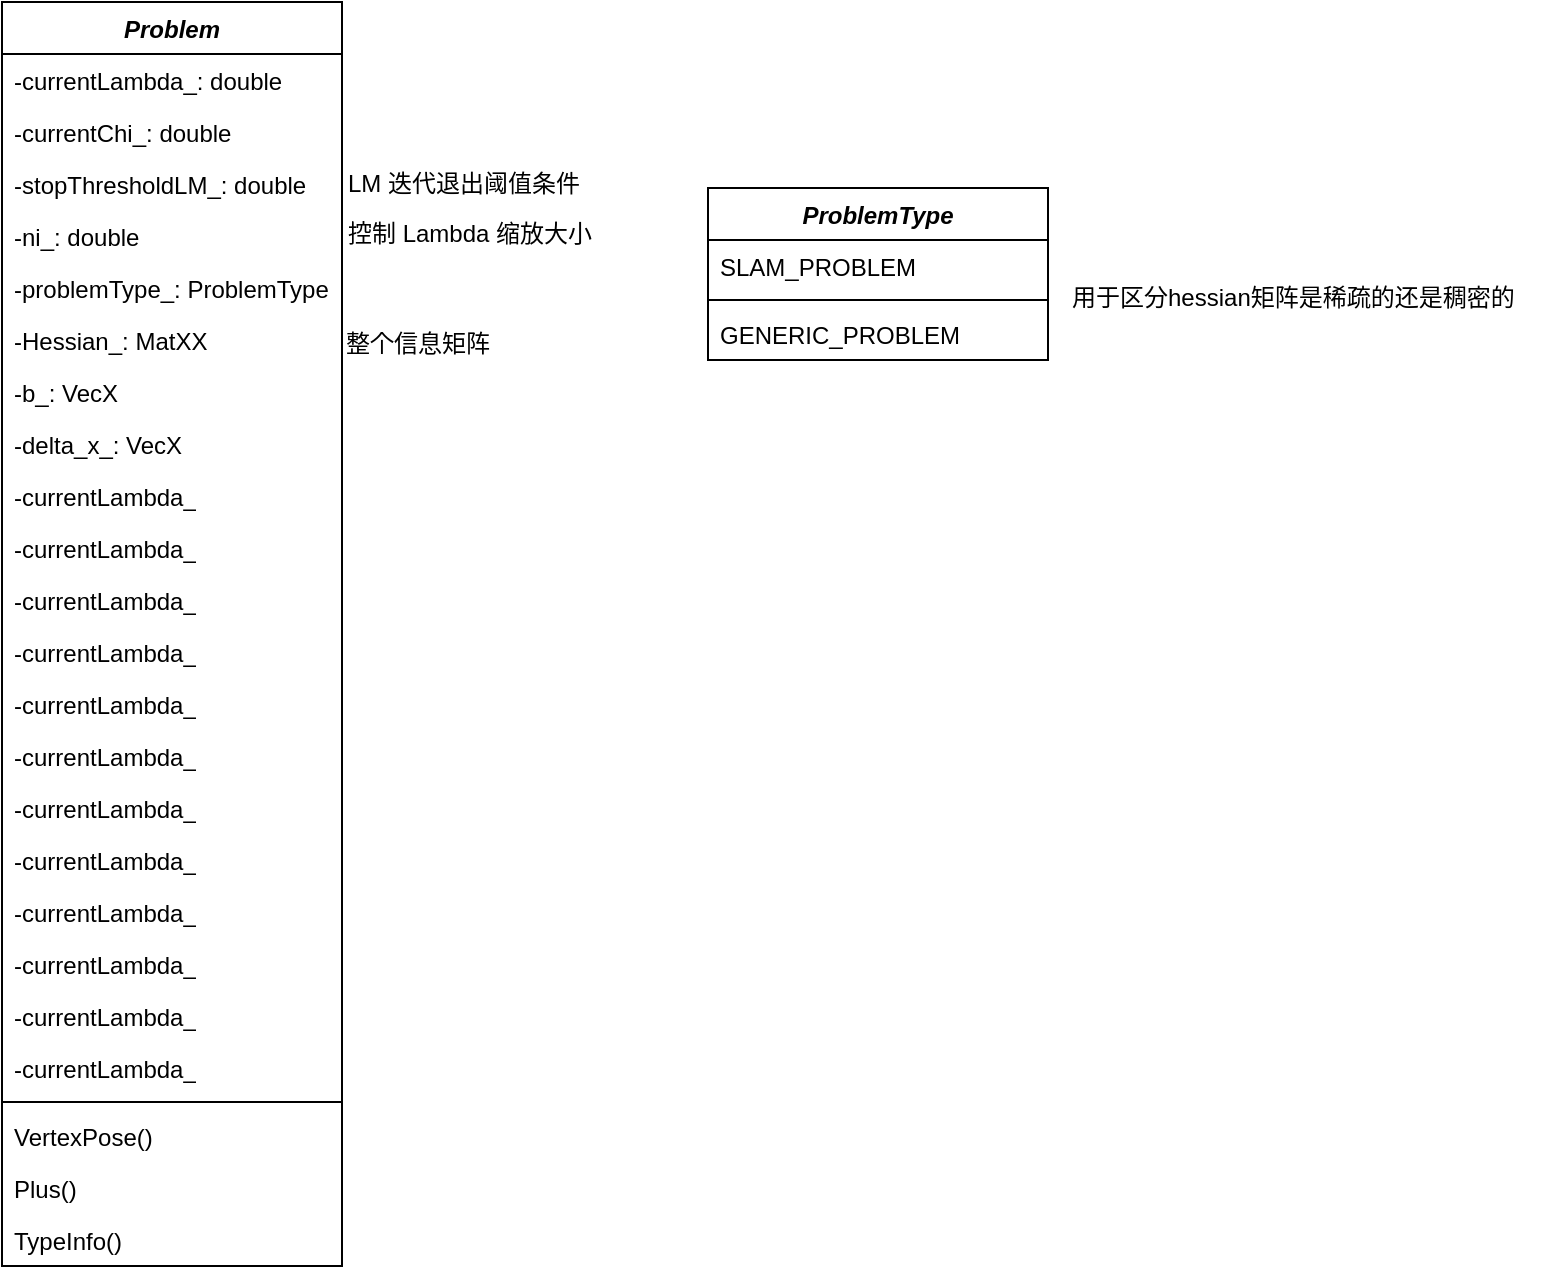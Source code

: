 <mxfile version="24.4.0" type="github">
  <diagram name="第 1 页" id="Om_0ez-Mg7cLswbmVXPj">
    <mxGraphModel dx="161" dy="374" grid="1" gridSize="1" guides="1" tooltips="1" connect="1" arrows="1" fold="1" page="1" pageScale="1" pageWidth="827" pageHeight="1169" math="0" shadow="0">
      <root>
        <mxCell id="0" />
        <mxCell id="1" parent="0" />
        <mxCell id="05y2BKctw2ABKMbbaYBs-1" value="&lt;i&gt;Problem&lt;/i&gt;" style="swimlane;fontStyle=1;align=center;verticalAlign=top;childLayout=stackLayout;horizontal=1;startSize=26;horizontalStack=0;resizeParent=1;resizeParentMax=0;resizeLast=0;collapsible=1;marginBottom=0;whiteSpace=wrap;html=1;" vertex="1" parent="1">
          <mxGeometry x="840" y="30" width="170" height="632" as="geometry" />
        </mxCell>
        <mxCell id="05y2BKctw2ABKMbbaYBs-2" value="-currentLambda_:&amp;nbsp;double" style="text;strokeColor=none;fillColor=none;align=left;verticalAlign=top;spacingLeft=4;spacingRight=4;overflow=hidden;rotatable=0;points=[[0,0.5],[1,0.5]];portConstraint=eastwest;whiteSpace=wrap;html=1;" vertex="1" parent="05y2BKctw2ABKMbbaYBs-1">
          <mxGeometry y="26" width="170" height="26" as="geometry" />
        </mxCell>
        <mxCell id="05y2BKctw2ABKMbbaYBs-11" value="-currentChi_:&amp;nbsp;double" style="text;strokeColor=none;fillColor=none;align=left;verticalAlign=top;spacingLeft=4;spacingRight=4;overflow=hidden;rotatable=0;points=[[0,0.5],[1,0.5]];portConstraint=eastwest;whiteSpace=wrap;html=1;" vertex="1" parent="05y2BKctw2ABKMbbaYBs-1">
          <mxGeometry y="52" width="170" height="26" as="geometry" />
        </mxCell>
        <mxCell id="05y2BKctw2ABKMbbaYBs-14" value="-stopThresholdLM_:&amp;nbsp;double" style="text;strokeColor=none;fillColor=none;align=left;verticalAlign=top;spacingLeft=4;spacingRight=4;overflow=hidden;rotatable=0;points=[[0,0.5],[1,0.5]];portConstraint=eastwest;whiteSpace=wrap;html=1;" vertex="1" parent="05y2BKctw2ABKMbbaYBs-1">
          <mxGeometry y="78" width="170" height="26" as="geometry" />
        </mxCell>
        <mxCell id="05y2BKctw2ABKMbbaYBs-16" value="-ni_:&amp;nbsp;double" style="text;strokeColor=none;fillColor=none;align=left;verticalAlign=top;spacingLeft=4;spacingRight=4;overflow=hidden;rotatable=0;points=[[0,0.5],[1,0.5]];portConstraint=eastwest;whiteSpace=wrap;html=1;" vertex="1" parent="05y2BKctw2ABKMbbaYBs-1">
          <mxGeometry y="104" width="170" height="26" as="geometry" />
        </mxCell>
        <mxCell id="05y2BKctw2ABKMbbaYBs-18" value="-problemType_:&amp;nbsp;ProblemType" style="text;strokeColor=none;fillColor=none;align=left;verticalAlign=top;spacingLeft=4;spacingRight=4;overflow=hidden;rotatable=0;points=[[0,0.5],[1,0.5]];portConstraint=eastwest;whiteSpace=wrap;html=1;" vertex="1" parent="05y2BKctw2ABKMbbaYBs-1">
          <mxGeometry y="130" width="170" height="26" as="geometry" />
        </mxCell>
        <mxCell id="05y2BKctw2ABKMbbaYBs-21" value="-Hessian_: MatXX" style="text;strokeColor=none;fillColor=none;align=left;verticalAlign=top;spacingLeft=4;spacingRight=4;overflow=hidden;rotatable=0;points=[[0,0.5],[1,0.5]];portConstraint=eastwest;whiteSpace=wrap;html=1;" vertex="1" parent="05y2BKctw2ABKMbbaYBs-1">
          <mxGeometry y="156" width="170" height="26" as="geometry" />
        </mxCell>
        <mxCell id="05y2BKctw2ABKMbbaYBs-22" value="-b_:&amp;nbsp;VecX" style="text;strokeColor=none;fillColor=none;align=left;verticalAlign=top;spacingLeft=4;spacingRight=4;overflow=hidden;rotatable=0;points=[[0,0.5],[1,0.5]];portConstraint=eastwest;whiteSpace=wrap;html=1;" vertex="1" parent="05y2BKctw2ABKMbbaYBs-1">
          <mxGeometry y="182" width="170" height="26" as="geometry" />
        </mxCell>
        <mxCell id="05y2BKctw2ABKMbbaYBs-23" value="-delta_x_:&amp;nbsp;VecX" style="text;strokeColor=none;fillColor=none;align=left;verticalAlign=top;spacingLeft=4;spacingRight=4;overflow=hidden;rotatable=0;points=[[0,0.5],[1,0.5]];portConstraint=eastwest;whiteSpace=wrap;html=1;" vertex="1" parent="05y2BKctw2ABKMbbaYBs-1">
          <mxGeometry y="208" width="170" height="26" as="geometry" />
        </mxCell>
        <mxCell id="05y2BKctw2ABKMbbaYBs-26" value="-currentLambda_" style="text;strokeColor=none;fillColor=none;align=left;verticalAlign=top;spacingLeft=4;spacingRight=4;overflow=hidden;rotatable=0;points=[[0,0.5],[1,0.5]];portConstraint=eastwest;whiteSpace=wrap;html=1;" vertex="1" parent="05y2BKctw2ABKMbbaYBs-1">
          <mxGeometry y="234" width="170" height="26" as="geometry" />
        </mxCell>
        <mxCell id="05y2BKctw2ABKMbbaYBs-28" value="-currentLambda_" style="text;strokeColor=none;fillColor=none;align=left;verticalAlign=top;spacingLeft=4;spacingRight=4;overflow=hidden;rotatable=0;points=[[0,0.5],[1,0.5]];portConstraint=eastwest;whiteSpace=wrap;html=1;" vertex="1" parent="05y2BKctw2ABKMbbaYBs-1">
          <mxGeometry y="260" width="170" height="26" as="geometry" />
        </mxCell>
        <mxCell id="05y2BKctw2ABKMbbaYBs-27" value="-currentLambda_" style="text;strokeColor=none;fillColor=none;align=left;verticalAlign=top;spacingLeft=4;spacingRight=4;overflow=hidden;rotatable=0;points=[[0,0.5],[1,0.5]];portConstraint=eastwest;whiteSpace=wrap;html=1;" vertex="1" parent="05y2BKctw2ABKMbbaYBs-1">
          <mxGeometry y="286" width="170" height="26" as="geometry" />
        </mxCell>
        <mxCell id="05y2BKctw2ABKMbbaYBs-25" value="-currentLambda_" style="text;strokeColor=none;fillColor=none;align=left;verticalAlign=top;spacingLeft=4;spacingRight=4;overflow=hidden;rotatable=0;points=[[0,0.5],[1,0.5]];portConstraint=eastwest;whiteSpace=wrap;html=1;" vertex="1" parent="05y2BKctw2ABKMbbaYBs-1">
          <mxGeometry y="312" width="170" height="26" as="geometry" />
        </mxCell>
        <mxCell id="05y2BKctw2ABKMbbaYBs-24" value="-currentLambda_" style="text;strokeColor=none;fillColor=none;align=left;verticalAlign=top;spacingLeft=4;spacingRight=4;overflow=hidden;rotatable=0;points=[[0,0.5],[1,0.5]];portConstraint=eastwest;whiteSpace=wrap;html=1;" vertex="1" parent="05y2BKctw2ABKMbbaYBs-1">
          <mxGeometry y="338" width="170" height="26" as="geometry" />
        </mxCell>
        <mxCell id="05y2BKctw2ABKMbbaYBs-19" value="-currentLambda_" style="text;strokeColor=none;fillColor=none;align=left;verticalAlign=top;spacingLeft=4;spacingRight=4;overflow=hidden;rotatable=0;points=[[0,0.5],[1,0.5]];portConstraint=eastwest;whiteSpace=wrap;html=1;" vertex="1" parent="05y2BKctw2ABKMbbaYBs-1">
          <mxGeometry y="364" width="170" height="26" as="geometry" />
        </mxCell>
        <mxCell id="05y2BKctw2ABKMbbaYBs-20" value="-currentLambda_" style="text;strokeColor=none;fillColor=none;align=left;verticalAlign=top;spacingLeft=4;spacingRight=4;overflow=hidden;rotatable=0;points=[[0,0.5],[1,0.5]];portConstraint=eastwest;whiteSpace=wrap;html=1;" vertex="1" parent="05y2BKctw2ABKMbbaYBs-1">
          <mxGeometry y="390" width="170" height="26" as="geometry" />
        </mxCell>
        <mxCell id="05y2BKctw2ABKMbbaYBs-17" value="-currentLambda_" style="text;strokeColor=none;fillColor=none;align=left;verticalAlign=top;spacingLeft=4;spacingRight=4;overflow=hidden;rotatable=0;points=[[0,0.5],[1,0.5]];portConstraint=eastwest;whiteSpace=wrap;html=1;" vertex="1" parent="05y2BKctw2ABKMbbaYBs-1">
          <mxGeometry y="416" width="170" height="26" as="geometry" />
        </mxCell>
        <mxCell id="05y2BKctw2ABKMbbaYBs-15" value="-currentLambda_" style="text;strokeColor=none;fillColor=none;align=left;verticalAlign=top;spacingLeft=4;spacingRight=4;overflow=hidden;rotatable=0;points=[[0,0.5],[1,0.5]];portConstraint=eastwest;whiteSpace=wrap;html=1;" vertex="1" parent="05y2BKctw2ABKMbbaYBs-1">
          <mxGeometry y="442" width="170" height="26" as="geometry" />
        </mxCell>
        <mxCell id="05y2BKctw2ABKMbbaYBs-13" value="-currentLambda_" style="text;strokeColor=none;fillColor=none;align=left;verticalAlign=top;spacingLeft=4;spacingRight=4;overflow=hidden;rotatable=0;points=[[0,0.5],[1,0.5]];portConstraint=eastwest;whiteSpace=wrap;html=1;" vertex="1" parent="05y2BKctw2ABKMbbaYBs-1">
          <mxGeometry y="468" width="170" height="26" as="geometry" />
        </mxCell>
        <mxCell id="05y2BKctw2ABKMbbaYBs-12" value="-currentLambda_" style="text;strokeColor=none;fillColor=none;align=left;verticalAlign=top;spacingLeft=4;spacingRight=4;overflow=hidden;rotatable=0;points=[[0,0.5],[1,0.5]];portConstraint=eastwest;whiteSpace=wrap;html=1;" vertex="1" parent="05y2BKctw2ABKMbbaYBs-1">
          <mxGeometry y="494" width="170" height="26" as="geometry" />
        </mxCell>
        <mxCell id="05y2BKctw2ABKMbbaYBs-10" value="-currentLambda_" style="text;strokeColor=none;fillColor=none;align=left;verticalAlign=top;spacingLeft=4;spacingRight=4;overflow=hidden;rotatable=0;points=[[0,0.5],[1,0.5]];portConstraint=eastwest;whiteSpace=wrap;html=1;" vertex="1" parent="05y2BKctw2ABKMbbaYBs-1">
          <mxGeometry y="520" width="170" height="26" as="geometry" />
        </mxCell>
        <mxCell id="05y2BKctw2ABKMbbaYBs-3" value="" style="line;strokeWidth=1;fillColor=none;align=left;verticalAlign=middle;spacingTop=-1;spacingLeft=3;spacingRight=3;rotatable=0;labelPosition=right;points=[];portConstraint=eastwest;strokeColor=inherit;" vertex="1" parent="05y2BKctw2ABKMbbaYBs-1">
          <mxGeometry y="546" width="170" height="8" as="geometry" />
        </mxCell>
        <mxCell id="05y2BKctw2ABKMbbaYBs-4" value="VertexPose()" style="text;strokeColor=none;fillColor=none;align=left;verticalAlign=top;spacingLeft=4;spacingRight=4;overflow=hidden;rotatable=0;points=[[0,0.5],[1,0.5]];portConstraint=eastwest;whiteSpace=wrap;html=1;" vertex="1" parent="05y2BKctw2ABKMbbaYBs-1">
          <mxGeometry y="554" width="170" height="26" as="geometry" />
        </mxCell>
        <mxCell id="05y2BKctw2ABKMbbaYBs-5" value="Plus()" style="text;strokeColor=none;fillColor=none;align=left;verticalAlign=top;spacingLeft=4;spacingRight=4;overflow=hidden;rotatable=0;points=[[0,0.5],[1,0.5]];portConstraint=eastwest;whiteSpace=wrap;html=1;" vertex="1" parent="05y2BKctw2ABKMbbaYBs-1">
          <mxGeometry y="580" width="170" height="26" as="geometry" />
        </mxCell>
        <mxCell id="05y2BKctw2ABKMbbaYBs-6" value="TypeInfo()" style="text;strokeColor=none;fillColor=none;align=left;verticalAlign=top;spacingLeft=4;spacingRight=4;overflow=hidden;rotatable=0;points=[[0,0.5],[1,0.5]];portConstraint=eastwest;whiteSpace=wrap;html=1;" vertex="1" parent="05y2BKctw2ABKMbbaYBs-1">
          <mxGeometry y="606" width="170" height="26" as="geometry" />
        </mxCell>
        <mxCell id="05y2BKctw2ABKMbbaYBs-29" value="&lt;i&gt;ProblemType&lt;/i&gt;" style="swimlane;fontStyle=1;align=center;verticalAlign=top;childLayout=stackLayout;horizontal=1;startSize=26;horizontalStack=0;resizeParent=1;resizeParentMax=0;resizeLast=0;collapsible=1;marginBottom=0;whiteSpace=wrap;html=1;" vertex="1" parent="1">
          <mxGeometry x="1193" y="123" width="170" height="86" as="geometry" />
        </mxCell>
        <mxCell id="05y2BKctw2ABKMbbaYBs-49" value="SLAM_PROBLEM" style="text;strokeColor=none;fillColor=none;align=left;verticalAlign=top;spacingLeft=4;spacingRight=4;overflow=hidden;rotatable=0;points=[[0,0.5],[1,0.5]];portConstraint=eastwest;whiteSpace=wrap;html=1;" vertex="1" parent="05y2BKctw2ABKMbbaYBs-29">
          <mxGeometry y="26" width="170" height="26" as="geometry" />
        </mxCell>
        <mxCell id="05y2BKctw2ABKMbbaYBs-50" value="" style="line;strokeWidth=1;fillColor=none;align=left;verticalAlign=middle;spacingTop=-1;spacingLeft=3;spacingRight=3;rotatable=0;labelPosition=right;points=[];portConstraint=eastwest;strokeColor=inherit;" vertex="1" parent="05y2BKctw2ABKMbbaYBs-29">
          <mxGeometry y="52" width="170" height="8" as="geometry" />
        </mxCell>
        <mxCell id="05y2BKctw2ABKMbbaYBs-51" value="GENERIC_PROBLEM" style="text;strokeColor=none;fillColor=none;align=left;verticalAlign=top;spacingLeft=4;spacingRight=4;overflow=hidden;rotatable=0;points=[[0,0.5],[1,0.5]];portConstraint=eastwest;whiteSpace=wrap;html=1;" vertex="1" parent="05y2BKctw2ABKMbbaYBs-29">
          <mxGeometry y="60" width="170" height="26" as="geometry" />
        </mxCell>
        <mxCell id="05y2BKctw2ABKMbbaYBs-54" value="用于区分hessian矩阵是稀疏的还是稠密的" style="text;html=1;align=left;verticalAlign=middle;resizable=0;points=[];autosize=1;strokeColor=none;fillColor=none;" vertex="1" parent="1">
          <mxGeometry x="1373" y="163" width="240" height="30" as="geometry" />
        </mxCell>
        <mxCell id="05y2BKctw2ABKMbbaYBs-55" value="LM 迭代退出阈值条件" style="text;html=1;align=left;verticalAlign=middle;resizable=0;points=[];autosize=1;strokeColor=none;fillColor=none;" vertex="1" parent="1">
          <mxGeometry x="1011" y="106" width="140" height="30" as="geometry" />
        </mxCell>
        <mxCell id="05y2BKctw2ABKMbbaYBs-56" value="控制 Lambda 缩放大小" style="text;html=1;align=left;verticalAlign=middle;resizable=0;points=[];autosize=1;strokeColor=none;fillColor=none;" vertex="1" parent="1">
          <mxGeometry x="1011" y="131" width="150" height="30" as="geometry" />
        </mxCell>
        <mxCell id="05y2BKctw2ABKMbbaYBs-57" value="整个信息矩阵" style="text;html=1;align=left;verticalAlign=middle;resizable=0;points=[];autosize=1;strokeColor=none;fillColor=none;" vertex="1" parent="1">
          <mxGeometry x="1010" y="187" width="91" height="27" as="geometry" />
        </mxCell>
      </root>
    </mxGraphModel>
  </diagram>
</mxfile>

